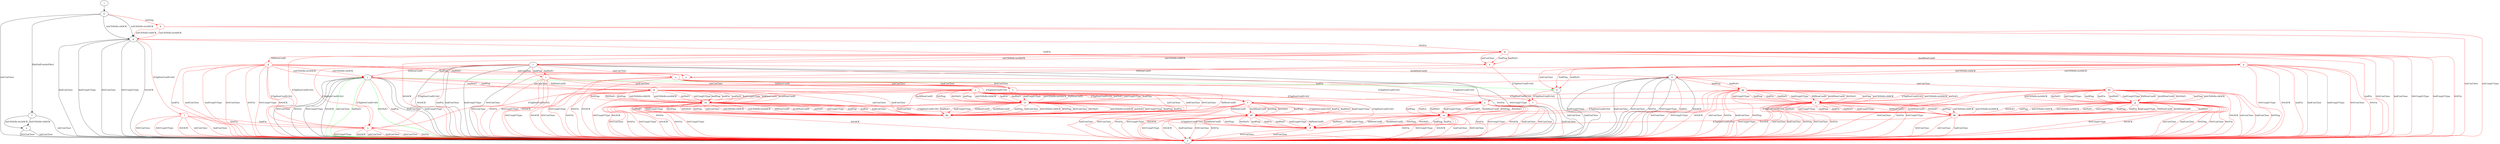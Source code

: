 digraph "" {
	a -> e	[key=0,
		label="initConClose "];
	a -> e	[key=1,
		label="0rttConClose "];
	b -> e	[key=0,
		label="hndConClose "];
	b -> e	[key=1,
		label="hndUnxpFrType "];
	b -> e	[key=2,
		label="0rttConClose "];
	b -> e	[key=3,
		label="0rttFin "];
	b -> e	[key=4,
		label="0rttUnxpFrType "];
	b -> e	[key=5,
		label="0rttACK "];
	b -> e	[key=6,
		color=red,
		label="hndFin "];
	o	[color=red];
	b -> o	[key=0,
		color=red,
		label="[ChgDestConID-Ori] "];
	gg	[color=red];
	b -> gg	[key=0,
		color=red,
		label="hndPing "];
	b -> gg	[key=1,
		color=red,
		label="hndNoFr "];
	hh	[color=red];
	b -> hh	[key=0,
		color=red,
		label="initConClose "];
	c -> b	[key=0,
		color=red,
		label="InvldNewConID "];
	c -> e	[key=0,
		label="hndConClose "];
	c -> e	[key=1,
		label="hndUnxpFrType "];
	c -> e	[key=2,
		label="0rttConClose "];
	c -> e	[key=3,
		label="0rttFin "];
	c -> e	[key=4,
		label="0rttUnxpFrType "];
	c -> e	[key=5,
		label="0rttACK "];
	c -> e	[key=6,
		color=red,
		label="hndFin "];
	c -> j	[key=0,
		color=red,
		label="VldNewConID "];
	c -> o	[key=0,
		color=red,
		label="[ChgDestConID-Ori] "];
	t	[color=red];
	c -> t	[key=0,
		color=red,
		label="hndPing "];
	c -> t	[key=1,
		color=red,
		label="hndNoFr "];
	u	[color=red];
	c -> u	[key=0,
		color=red,
		label="initConClose "];
	d -> e	[key=0,
		label="initConClose "];
	d -> e	[key=1,
		label="hndConClose "];
	r	[color=red];
	d -> r	[key=0,
		color=red,
		label="[ChgDestConID-Ori] "];
	f -> a	[key=0,
		label="initCltHello-vldACK "];
	f -> a	[key=1,
		label="initCltHello-invldACK "];
	f -> e	[key=0,
		label="initConClose "];
	g -> e	[key=0,
		label="hndConClose "];
	g -> e	[key=1,
		label="hndUnxpFrType "];
	g -> e	[key=2,
		label="0rttConClose "];
	g -> e	[key=3,
		label="0rttUnxpFrType "];
	g -> e	[key=4,
		label="0rttACK "];
	l	[color=red];
	g -> l	[key=0,
		color=red,
		label="[ChgDestConID-Ori] "];
	m	[color=red];
	g -> m	[key=0,
		color=red,
		label="0rttFin "];
	n	[color=red];
	g -> n	[key=0,
		color=red,
		label="hndFin "];
	h -> e	[key=0,
		label="initConClose "];
	h -> f	[key=0,
		label="[RmPadFrmInitPkts] "];
	h -> g	[key=0,
		label="initCltHello-vldACK "];
	h -> g	[key=1,
		label="initCltHello-invldACK "];
	k	[color=red];
	h -> k	[key=0,
		color=red,
		label="initPing "];
	i -> h	[key=0];
	j -> d	[key=0,
		color=green,
		label="hndFin "];
	j -> e	[key=0,
		label="hndConClose "];
	j -> e	[key=1,
		label="hndUnxpFrType "];
	j -> e	[key=2,
		label="0rttConClose "];
	j -> e	[key=3,
		label="0rttFin "];
	j -> e	[key=4,
		label="0rttUnxpFrType "];
	j -> e	[key=5,
		label="0rttACK "];
	j -> e	[key=6,
		color=green,
		label="initConClose "];
	j -> e	[key=7,
		color=green,
		label="hndNoFr "];
	j -> e	[key=8,
		color=green,
		label="0rttNoFr "];
	j -> e	[key=9,
		color=red,
		label="hndFin "];
	j -> o	[key=0,
		color=red,
		label="[ChgDestConID-Ori] "];
	w	[color=red];
	j -> w	[key=0,
		color=red,
		label="hndPing "];
	j -> w	[key=1,
		color=red,
		label="hndNoFr "];
	z	[color=red];
	j -> z	[key=0,
		color=red,
		label="initConClose "];
	k -> e	[key=0,
		color=red,
		label="initConClose "];
	k -> e	[key=1,
		color=red,
		label="initUnxpFrType "];
	k -> g	[key=0,
		color=red,
		label="initCltHello-vldACK "];
	k -> g	[key=1,
		color=red,
		label="initCltHello-invldACK "];
	l -> e	[key=0,
		color=red,
		label="initConClose "];
	l -> e	[key=1,
		color=red,
		label="hndConClose "];
	l -> e	[key=2,
		color=red,
		label="0rttConClose "];
	l -> e	[key=3,
		color=red,
		label="0rttUnxpFrType "];
	l -> e	[key=4,
		color=red,
		label="0rttACK "];
	l -> o	[key=0,
		color=red,
		label="hndFin "];
	l -> o	[key=1,
		color=red,
		label="0rttFin "];
	m -> c	[key=0,
		color=red,
		label="initCltHello-vldACK "];
	m -> c	[key=1,
		color=red,
		label="initCltHello-invldACK "];
	m -> e	[key=0,
		color=red,
		label="hndFin "];
	m -> e	[key=1,
		color=red,
		label="hndConClose "];
	m -> e	[key=2,
		color=red,
		label="hndUnxpFrType "];
	m -> e	[key=3,
		color=red,
		label="0rttConClose "];
	m -> e	[key=4,
		color=red,
		label="0rttFin "];
	m -> e	[key=5,
		color=red,
		label="0rttUnxpFrType "];
	m -> e	[key=6,
		color=red,
		label="0rttACK "];
	m -> n	[key=0,
		color=red,
		label="initConClose "];
	m -> n	[key=1,
		color=red,
		label="hndPing "];
	m -> n	[key=2,
		color=red,
		label="hndNoFr "];
	m -> o	[key=0,
		color=red,
		label="[ChgDestConID-Ori] "];
	p	[color=red];
	m -> p	[key=0,
		color=red,
		label="InvldNewConID "];
	q	[color=red];
	m -> q	[key=0,
		color=red,
		label="VldNewConID "];
	n -> r	[key=0,
		color=red,
		label="[ChgDestConID-Ori] "];
	s	[color=red];
	n -> s	[key=0,
		color=red,
		label="VldNewConID "];
	o -> e	[key=0,
		color=red,
		label="initConClose "];
	o -> e	[key=1,
		color=red,
		label="hndConClose "];
	o -> e	[key=2,
		color=red,
		label="0rttConClose "];
	o -> e	[key=3,
		color=red,
		label="0rttFin "];
	o -> e	[key=4,
		color=red,
		label="0rttUnxpFrType "];
	o -> e	[key=5,
		color=red,
		label="0rttACK "];
	p -> b	[key=0,
		color=red,
		label="initCltHello-vldACK "];
	p -> b	[key=1,
		color=red,
		label="initCltHello-invldACK "];
	p -> d	[key=0,
		color=red,
		label="initConClose "];
	p -> d	[key=1,
		color=red,
		label="hndPing "];
	p -> d	[key=2,
		color=red,
		label="hndNoFr "];
	p -> e	[key=0,
		color=red,
		label="hndFin "];
	p -> e	[key=1,
		color=red,
		label="hndConClose "];
	p -> e	[key=2,
		color=red,
		label="hndUnxpFrType "];
	p -> e	[key=3,
		color=red,
		label="0rttConClose "];
	p -> e	[key=4,
		color=red,
		label="0rttFin "];
	p -> e	[key=5,
		color=red,
		label="0rttUnxpFrType "];
	p -> e	[key=6,
		color=red,
		label="0rttACK "];
	p -> o	[key=0,
		color=red,
		label="[ChgDestConID-Ori] "];
	q -> e	[key=0,
		color=red,
		label="hndFin "];
	q -> e	[key=1,
		color=red,
		label="hndConClose "];
	q -> e	[key=2,
		color=red,
		label="hndUnxpFrType "];
	q -> e	[key=3,
		color=red,
		label="0rttConClose "];
	q -> e	[key=4,
		color=red,
		label="0rttFin "];
	q -> e	[key=5,
		color=red,
		label="0rttUnxpFrType "];
	q -> e	[key=6,
		color=red,
		label="0rttACK "];
	q -> j	[key=0,
		color=red,
		label="initCltHello-vldACK "];
	q -> j	[key=1,
		color=red,
		label="initCltHello-invldACK "];
	q -> o	[key=0,
		color=red,
		label="[ChgDestConID-Ori] "];
	q -> s	[key=0,
		color=red,
		label="initConClose "];
	q -> s	[key=1,
		color=red,
		label="hndPing "];
	q -> s	[key=2,
		color=red,
		label="hndNoFr "];
	r -> e	[key=0,
		color=red,
		label="hndConClose "];
	s -> r	[key=0,
		color=red,
		label="[ChgDestConID-Ori] "];
	t -> e	[key=0,
		color=red,
		label="0rttConClose "];
	t -> e	[key=1,
		color=red,
		label="0rttFin "];
	t -> e	[key=2,
		color=red,
		label="0rttUnxpFrType "];
	t -> e	[key=3,
		color=red,
		label="0rttACK "];
	v	[color=red];
	t -> v	[key=0,
		color=red,
		label="[ChgDestConID-Ori] "];
	t -> w	[key=0,
		color=red,
		label="VldNewConID "];
	x	[color=red];
	t -> x	[key=0,
		color=red,
		label="initConClose "];
	t -> x	[key=1,
		color=red,
		label="hndConClose "];
	u -> e	[key=0,
		color=red,
		label="0rttFin "];
	u -> e	[key=1,
		color=red,
		label="0rttUnxpFrType "];
	u -> e	[key=2,
		color=red,
		label="0rttACK "];
	u -> x	[key=0,
		color=red,
		label="initConClose "];
	u -> x	[key=1,
		color=red,
		label="hndConClose "];
	u -> x	[key=2,
		color=red,
		label="0rttConClose "];
	y	[color=red];
	u -> y	[key=0,
		color=red,
		label="[ChgDestConID-Ori] "];
	u -> z	[key=0,
		color=red,
		label="VldNewConID "];
	v -> e	[key=0,
		color=red,
		label="hndConClose "];
	v -> e	[key=1,
		color=red,
		label="0rttConClose "];
	v -> e	[key=2,
		color=red,
		label="0rttFin "];
	v -> e	[key=3,
		color=red,
		label="0rttUnxpFrType "];
	v -> e	[key=4,
		color=red,
		label="0rttACK "];
	dd	[color=red];
	v -> dd	[key=0,
		color=red,
		label="hndPing "];
	v -> dd	[key=1,
		color=red,
		label="hndFin "];
	v -> dd	[key=2,
		color=red,
		label="hndNoFr "];
	v -> dd	[key=3,
		color=red,
		label="hndUnxpFrType "];
	v -> dd	[key=4,
		color=red,
		label="VldNewConID "];
	v -> dd	[key=5,
		color=red,
		label="InvldNewConID "];
	v -> dd	[key=6,
		color=red,
		label="0rttPing "];
	v -> dd	[key=7,
		color=red,
		label="0rttNoFr "];
	w -> e	[key=0,
		color=red,
		label="0rttConClose "];
	w -> e	[key=1,
		color=red,
		label="0rttFin "];
	w -> e	[key=2,
		color=red,
		label="0rttUnxpFrType "];
	w -> e	[key=3,
		color=red,
		label="0rttACK "];
	w -> v	[key=0,
		color=red,
		label="[ChgDestConID-Ori] "];
	bb	[color=red];
	w -> bb	[key=0,
		color=red,
		label="initConClose "];
	w -> bb	[key=1,
		color=red,
		label="hndConClose "];
	ee	[color=red];
	w -> ee	[key=0,
		color=red,
		label="initPing "];
	w -> ee	[key=1,
		color=red,
		label="initCltHello-vldACK "];
	w -> ee	[key=2,
		color=red,
		label="initCltHello-invldACK "];
	w -> ee	[key=3,
		color=red,
		label="initNoFr "];
	w -> ee	[key=4,
		color=red,
		label="initUnxpFrType "];
	w -> ee	[key=5,
		color=red,
		label="hndPing "];
	w -> ee	[key=6,
		color=red,
		label="hndFin "];
	w -> ee	[key=7,
		color=red,
		label="hndNoFr "];
	w -> ee	[key=8,
		color=red,
		label="hndUnxpFrType "];
	w -> ee	[key=9,
		color=red,
		label="VldNewConID "];
	w -> ee	[key=10,
		color=red,
		label="InvldNewConID "];
	w -> ee	[key=11,
		color=red,
		label="0rttPing "];
	w -> ee	[key=12,
		color=red,
		label="0rttNoFr "];
	x -> bb	[key=0,
		color=red,
		label="VldNewConID "];
	ff	[color=red];
	x -> ff	[key=0,
		color=red,
		label="[ChgDestConID-Ori] "];
	y -> e	[key=0,
		color=red,
		label="hndConClose "];
	y -> e	[key=1,
		color=red,
		label="0rttConClose "];
	y -> e	[key=2,
		color=red,
		label="0rttFin "];
	y -> e	[key=3,
		color=red,
		label="0rttUnxpFrType "];
	y -> e	[key=4,
		color=red,
		label="0rttACK "];
	aa	[color=red];
	y -> aa	[key=0,
		color=red,
		label="hndPing "];
	y -> aa	[key=1,
		color=red,
		label="hndFin "];
	y -> aa	[key=2,
		color=red,
		label="hndNoFr "];
	y -> aa	[key=3,
		color=red,
		label="hndUnxpFrType "];
	y -> aa	[key=4,
		color=red,
		label="VldNewConID "];
	y -> aa	[key=5,
		color=red,
		label="InvldNewConID "];
	y -> aa	[key=6,
		color=red,
		label="0rttPing "];
	y -> aa	[key=7,
		color=red,
		label="0rttNoFr "];
	z -> e	[key=0,
		color=red,
		label="0rttFin "];
	z -> e	[key=1,
		color=red,
		label="0rttUnxpFrType "];
	z -> e	[key=2,
		color=red,
		label="0rttACK "];
	z -> y	[key=0,
		color=red,
		label="[ChgDestConID-Ori] "];
	z -> bb	[key=0,
		color=red,
		label="initConClose "];
	z -> bb	[key=1,
		color=red,
		label="hndConClose "];
	z -> bb	[key=2,
		color=red,
		label="0rttConClose "];
	cc	[color=red];
	z -> cc	[key=0,
		color=red,
		label="initPing "];
	z -> cc	[key=1,
		color=red,
		label="initCltHello-vldACK "];
	z -> cc	[key=2,
		color=red,
		label="initCltHello-invldACK "];
	z -> cc	[key=3,
		color=red,
		label="initNoFr "];
	z -> cc	[key=4,
		color=red,
		label="initUnxpFrType "];
	z -> cc	[key=5,
		color=red,
		label="hndPing "];
	z -> cc	[key=6,
		color=red,
		label="hndFin "];
	z -> cc	[key=7,
		color=red,
		label="hndNoFr "];
	z -> cc	[key=8,
		color=red,
		label="hndUnxpFrType "];
	z -> cc	[key=9,
		color=red,
		label="VldNewConID "];
	z -> cc	[key=10,
		color=red,
		label="InvldNewConID "];
	z -> cc	[key=11,
		color=red,
		label="0rttPing "];
	z -> cc	[key=12,
		color=red,
		label="0rttNoFr "];
	aa -> e	[key=0,
		color=red,
		label="hndConClose "];
	aa -> e	[key=1,
		color=red,
		label="0rttConClose "];
	aa -> e	[key=2,
		color=red,
		label="0rttFin "];
	aa -> e	[key=3,
		color=red,
		label="0rttUnxpFrType "];
	aa -> e	[key=4,
		color=red,
		label="0rttACK "];
	aa -> ff	[key=0,
		color=red,
		label="hndPing "];
	aa -> ff	[key=1,
		color=red,
		label="hndFin "];
	aa -> ff	[key=2,
		color=red,
		label="hndNoFr "];
	aa -> ff	[key=3,
		color=red,
		label="hndUnxpFrType "];
	aa -> ff	[key=4,
		color=red,
		label="VldNewConID "];
	aa -> ff	[key=5,
		color=red,
		label="InvldNewConID "];
	aa -> ff	[key=6,
		color=red,
		label="0rttPing "];
	aa -> ff	[key=7,
		color=red,
		label="0rttNoFr "];
	bb -> ff	[key=0,
		color=red,
		label="[ChgDestConID-Ori] "];
	cc -> e	[key=0,
		color=red,
		label="0rttFin "];
	cc -> e	[key=1,
		color=red,
		label="0rttUnxpFrType "];
	cc -> e	[key=2,
		color=red,
		label="0rttACK "];
	cc -> aa	[key=0,
		color=red,
		label="[ChgDestConID-Ori] "];
	cc -> bb	[key=0,
		color=red,
		label="initPing "];
	cc -> bb	[key=1,
		color=red,
		label="initConClose "];
	cc -> bb	[key=2,
		color=red,
		label="initCltHello-vldACK "];
	cc -> bb	[key=3,
		color=red,
		label="initCltHello-invldACK "];
	cc -> bb	[key=4,
		color=red,
		label="initNoFr "];
	cc -> bb	[key=5,
		color=red,
		label="initUnxpFrType "];
	cc -> bb	[key=6,
		color=red,
		label="hndPing "];
	cc -> bb	[key=7,
		color=red,
		label="hndFin "];
	cc -> bb	[key=8,
		color=red,
		label="hndConClose "];
	cc -> bb	[key=9,
		color=red,
		label="hndNoFr "];
	cc -> bb	[key=10,
		color=red,
		label="hndUnxpFrType "];
	cc -> bb	[key=11,
		color=red,
		label="VldNewConID "];
	cc -> bb	[key=12,
		color=red,
		label="InvldNewConID "];
	cc -> bb	[key=13,
		color=red,
		label="0rttPing "];
	cc -> bb	[key=14,
		color=red,
		label="0rttConClose "];
	cc -> bb	[key=15,
		color=red,
		label="0rttNoFr "];
	dd -> e	[key=0,
		color=red,
		label="hndConClose "];
	dd -> e	[key=1,
		color=red,
		label="0rttConClose "];
	dd -> e	[key=2,
		color=red,
		label="0rttFin "];
	dd -> e	[key=3,
		color=red,
		label="0rttUnxpFrType "];
	dd -> e	[key=4,
		color=red,
		label="0rttACK "];
	dd -> ff	[key=0,
		color=red,
		label="hndPing "];
	dd -> ff	[key=1,
		color=red,
		label="hndFin "];
	dd -> ff	[key=2,
		color=red,
		label="hndNoFr "];
	dd -> ff	[key=3,
		color=red,
		label="hndUnxpFrType "];
	dd -> ff	[key=4,
		color=red,
		label="VldNewConID "];
	dd -> ff	[key=5,
		color=red,
		label="InvldNewConID "];
	dd -> ff	[key=6,
		color=red,
		label="0rttPing "];
	dd -> ff	[key=7,
		color=red,
		label="0rttNoFr "];
	ee -> e	[key=0,
		color=red,
		label="0rttConClose "];
	ee -> e	[key=1,
		color=red,
		label="0rttFin "];
	ee -> e	[key=2,
		color=red,
		label="0rttUnxpFrType "];
	ee -> e	[key=3,
		color=red,
		label="0rttACK "];
	ee -> bb	[key=0,
		color=red,
		label="initPing "];
	ee -> bb	[key=1,
		color=red,
		label="initConClose "];
	ee -> bb	[key=2,
		color=red,
		label="initCltHello-vldACK "];
	ee -> bb	[key=3,
		color=red,
		label="initCltHello-invldACK "];
	ee -> bb	[key=4,
		color=red,
		label="initNoFr "];
	ee -> bb	[key=5,
		color=red,
		label="initUnxpFrType "];
	ee -> bb	[key=6,
		color=red,
		label="hndPing "];
	ee -> bb	[key=7,
		color=red,
		label="hndFin "];
	ee -> bb	[key=8,
		color=red,
		label="hndConClose "];
	ee -> bb	[key=9,
		color=red,
		label="hndNoFr "];
	ee -> bb	[key=10,
		color=red,
		label="hndUnxpFrType "];
	ee -> bb	[key=11,
		color=red,
		label="VldNewConID "];
	ee -> bb	[key=12,
		color=red,
		label="InvldNewConID "];
	ee -> bb	[key=13,
		color=red,
		label="0rttPing "];
	ee -> bb	[key=14,
		color=red,
		label="0rttNoFr "];
	ee -> dd	[key=0,
		color=red,
		label="[ChgDestConID-Ori] "];
	ff -> e	[key=0,
		color=red,
		label="hndConClose "];
	ff -> e	[key=1,
		color=red,
		label="0rttConClose "];
	gg -> e	[key=0,
		color=red,
		label="initConClose "];
	gg -> e	[key=1,
		color=red,
		label="hndConClose "];
	gg -> e	[key=2,
		color=red,
		label="0rttPing "];
	gg -> e	[key=3,
		color=red,
		label="0rttConClose "];
	gg -> e	[key=4,
		color=red,
		label="0rttFin "];
	gg -> e	[key=5,
		color=red,
		label="0rttUnxpFrType "];
	gg -> e	[key=6,
		color=red,
		label="0rttACK "];
	gg -> v	[key=0,
		color=red,
		label="[ChgDestConID-Ori] "];
	ii	[color=red];
	gg -> ii	[key=0,
		color=red,
		label="initPing "];
	gg -> ii	[key=1,
		color=red,
		label="initCltHello-vldACK "];
	gg -> ii	[key=2,
		color=red,
		label="initCltHello-invldACK "];
	gg -> ii	[key=3,
		color=red,
		label="initNoFr "];
	gg -> ii	[key=4,
		color=red,
		label="initUnxpFrType "];
	gg -> ii	[key=5,
		color=red,
		label="hndPing "];
	gg -> ii	[key=6,
		color=red,
		label="hndFin "];
	gg -> ii	[key=7,
		color=red,
		label="hndNoFr "];
	gg -> ii	[key=8,
		color=red,
		label="hndUnxpFrType "];
	gg -> ii	[key=9,
		color=red,
		label="VldNewConID "];
	gg -> ii	[key=10,
		color=red,
		label="InvldNewConID "];
	gg -> ii	[key=11,
		color=red,
		label="0rttNoFr "];
	hh -> e	[key=0,
		color=red,
		label="initConClose "];
	hh -> e	[key=1,
		color=red,
		label="hndConClose "];
	hh -> e	[key=2,
		color=red,
		label="0rttPing "];
	hh -> e	[key=3,
		color=red,
		label="0rttConClose "];
	hh -> e	[key=4,
		color=red,
		label="0rttFin "];
	hh -> e	[key=5,
		color=red,
		label="0rttUnxpFrType "];
	hh -> e	[key=6,
		color=red,
		label="0rttACK "];
	hh -> y	[key=0,
		color=red,
		label="[ChgDestConID-Ori] "];
	jj	[color=red];
	hh -> jj	[key=0,
		color=red,
		label="initPing "];
	hh -> jj	[key=1,
		color=red,
		label="initCltHello-vldACK "];
	hh -> jj	[key=2,
		color=red,
		label="initCltHello-invldACK "];
	hh -> jj	[key=3,
		color=red,
		label="initNoFr "];
	hh -> jj	[key=4,
		color=red,
		label="initUnxpFrType "];
	hh -> jj	[key=5,
		color=red,
		label="hndPing "];
	hh -> jj	[key=6,
		color=red,
		label="hndFin "];
	hh -> jj	[key=7,
		color=red,
		label="hndNoFr "];
	hh -> jj	[key=8,
		color=red,
		label="hndUnxpFrType "];
	hh -> jj	[key=9,
		color=red,
		label="VldNewConID "];
	hh -> jj	[key=10,
		color=red,
		label="InvldNewConID "];
	hh -> jj	[key=11,
		color=red,
		label="0rttNoFr "];
	ii -> e	[key=0,
		color=red,
		label="initConClose "];
	ii -> e	[key=1,
		color=red,
		label="hndConClose "];
	ii -> e	[key=2,
		color=red,
		label="0rttPing "];
	ii -> e	[key=3,
		color=red,
		label="0rttConClose "];
	ii -> e	[key=4,
		color=red,
		label="0rttFin "];
	ii -> e	[key=5,
		color=red,
		label="0rttUnxpFrType "];
	ii -> e	[key=6,
		color=red,
		label="0rttACK "];
	ii -> dd	[key=0,
		color=red,
		label="[ChgDestConID-Ori] "];
	kk	[color=red];
	ii -> kk	[key=0,
		color=red,
		label="initPing "];
	ii -> kk	[key=1,
		color=red,
		label="initCltHello-vldACK "];
	ii -> kk	[key=2,
		color=red,
		label="initCltHello-invldACK "];
	ii -> kk	[key=3,
		color=red,
		label="initNoFr "];
	ii -> kk	[key=4,
		color=red,
		label="initUnxpFrType "];
	ii -> kk	[key=5,
		color=red,
		label="hndPing "];
	ii -> kk	[key=6,
		color=red,
		label="hndFin "];
	ii -> kk	[key=7,
		color=red,
		label="hndNoFr "];
	ii -> kk	[key=8,
		color=red,
		label="hndUnxpFrType "];
	ii -> kk	[key=9,
		color=red,
		label="VldNewConID "];
	ii -> kk	[key=10,
		color=red,
		label="InvldNewConID "];
	ii -> kk	[key=11,
		color=red,
		label="0rttNoFr "];
	jj -> e	[key=0,
		color=red,
		label="initConClose "];
	jj -> e	[key=1,
		color=red,
		label="hndConClose "];
	jj -> e	[key=2,
		color=red,
		label="0rttPing "];
	jj -> e	[key=3,
		color=red,
		label="0rttConClose "];
	jj -> e	[key=4,
		color=red,
		label="0rttFin "];
	jj -> e	[key=5,
		color=red,
		label="0rttUnxpFrType "];
	jj -> e	[key=6,
		color=red,
		label="0rttACK "];
	jj -> aa	[key=0,
		color=red,
		label="[ChgDestConID-Ori] "];
	jj -> kk	[key=0,
		color=red,
		label="initPing "];
	jj -> kk	[key=1,
		color=red,
		label="initCltHello-vldACK "];
	jj -> kk	[key=2,
		color=red,
		label="initCltHello-invldACK "];
	jj -> kk	[key=3,
		color=red,
		label="initNoFr "];
	jj -> kk	[key=4,
		color=red,
		label="initUnxpFrType "];
	jj -> kk	[key=5,
		color=red,
		label="hndPing "];
	jj -> kk	[key=6,
		color=red,
		label="hndFin "];
	jj -> kk	[key=7,
		color=red,
		label="hndNoFr "];
	jj -> kk	[key=8,
		color=red,
		label="hndUnxpFrType "];
	jj -> kk	[key=9,
		color=red,
		label="VldNewConID "];
	jj -> kk	[key=10,
		color=red,
		label="InvldNewConID "];
	jj -> kk	[key=11,
		color=red,
		label="0rttNoFr "];
	kk -> e	[key=0,
		color=red,
		label="initConClose "];
	kk -> e	[key=1,
		color=red,
		label="hndConClose "];
	kk -> e	[key=2,
		color=red,
		label="0rttConClose "];
	kk -> ff	[key=0,
		color=red,
		label="[ChgDestConID-Ori] "];
}
